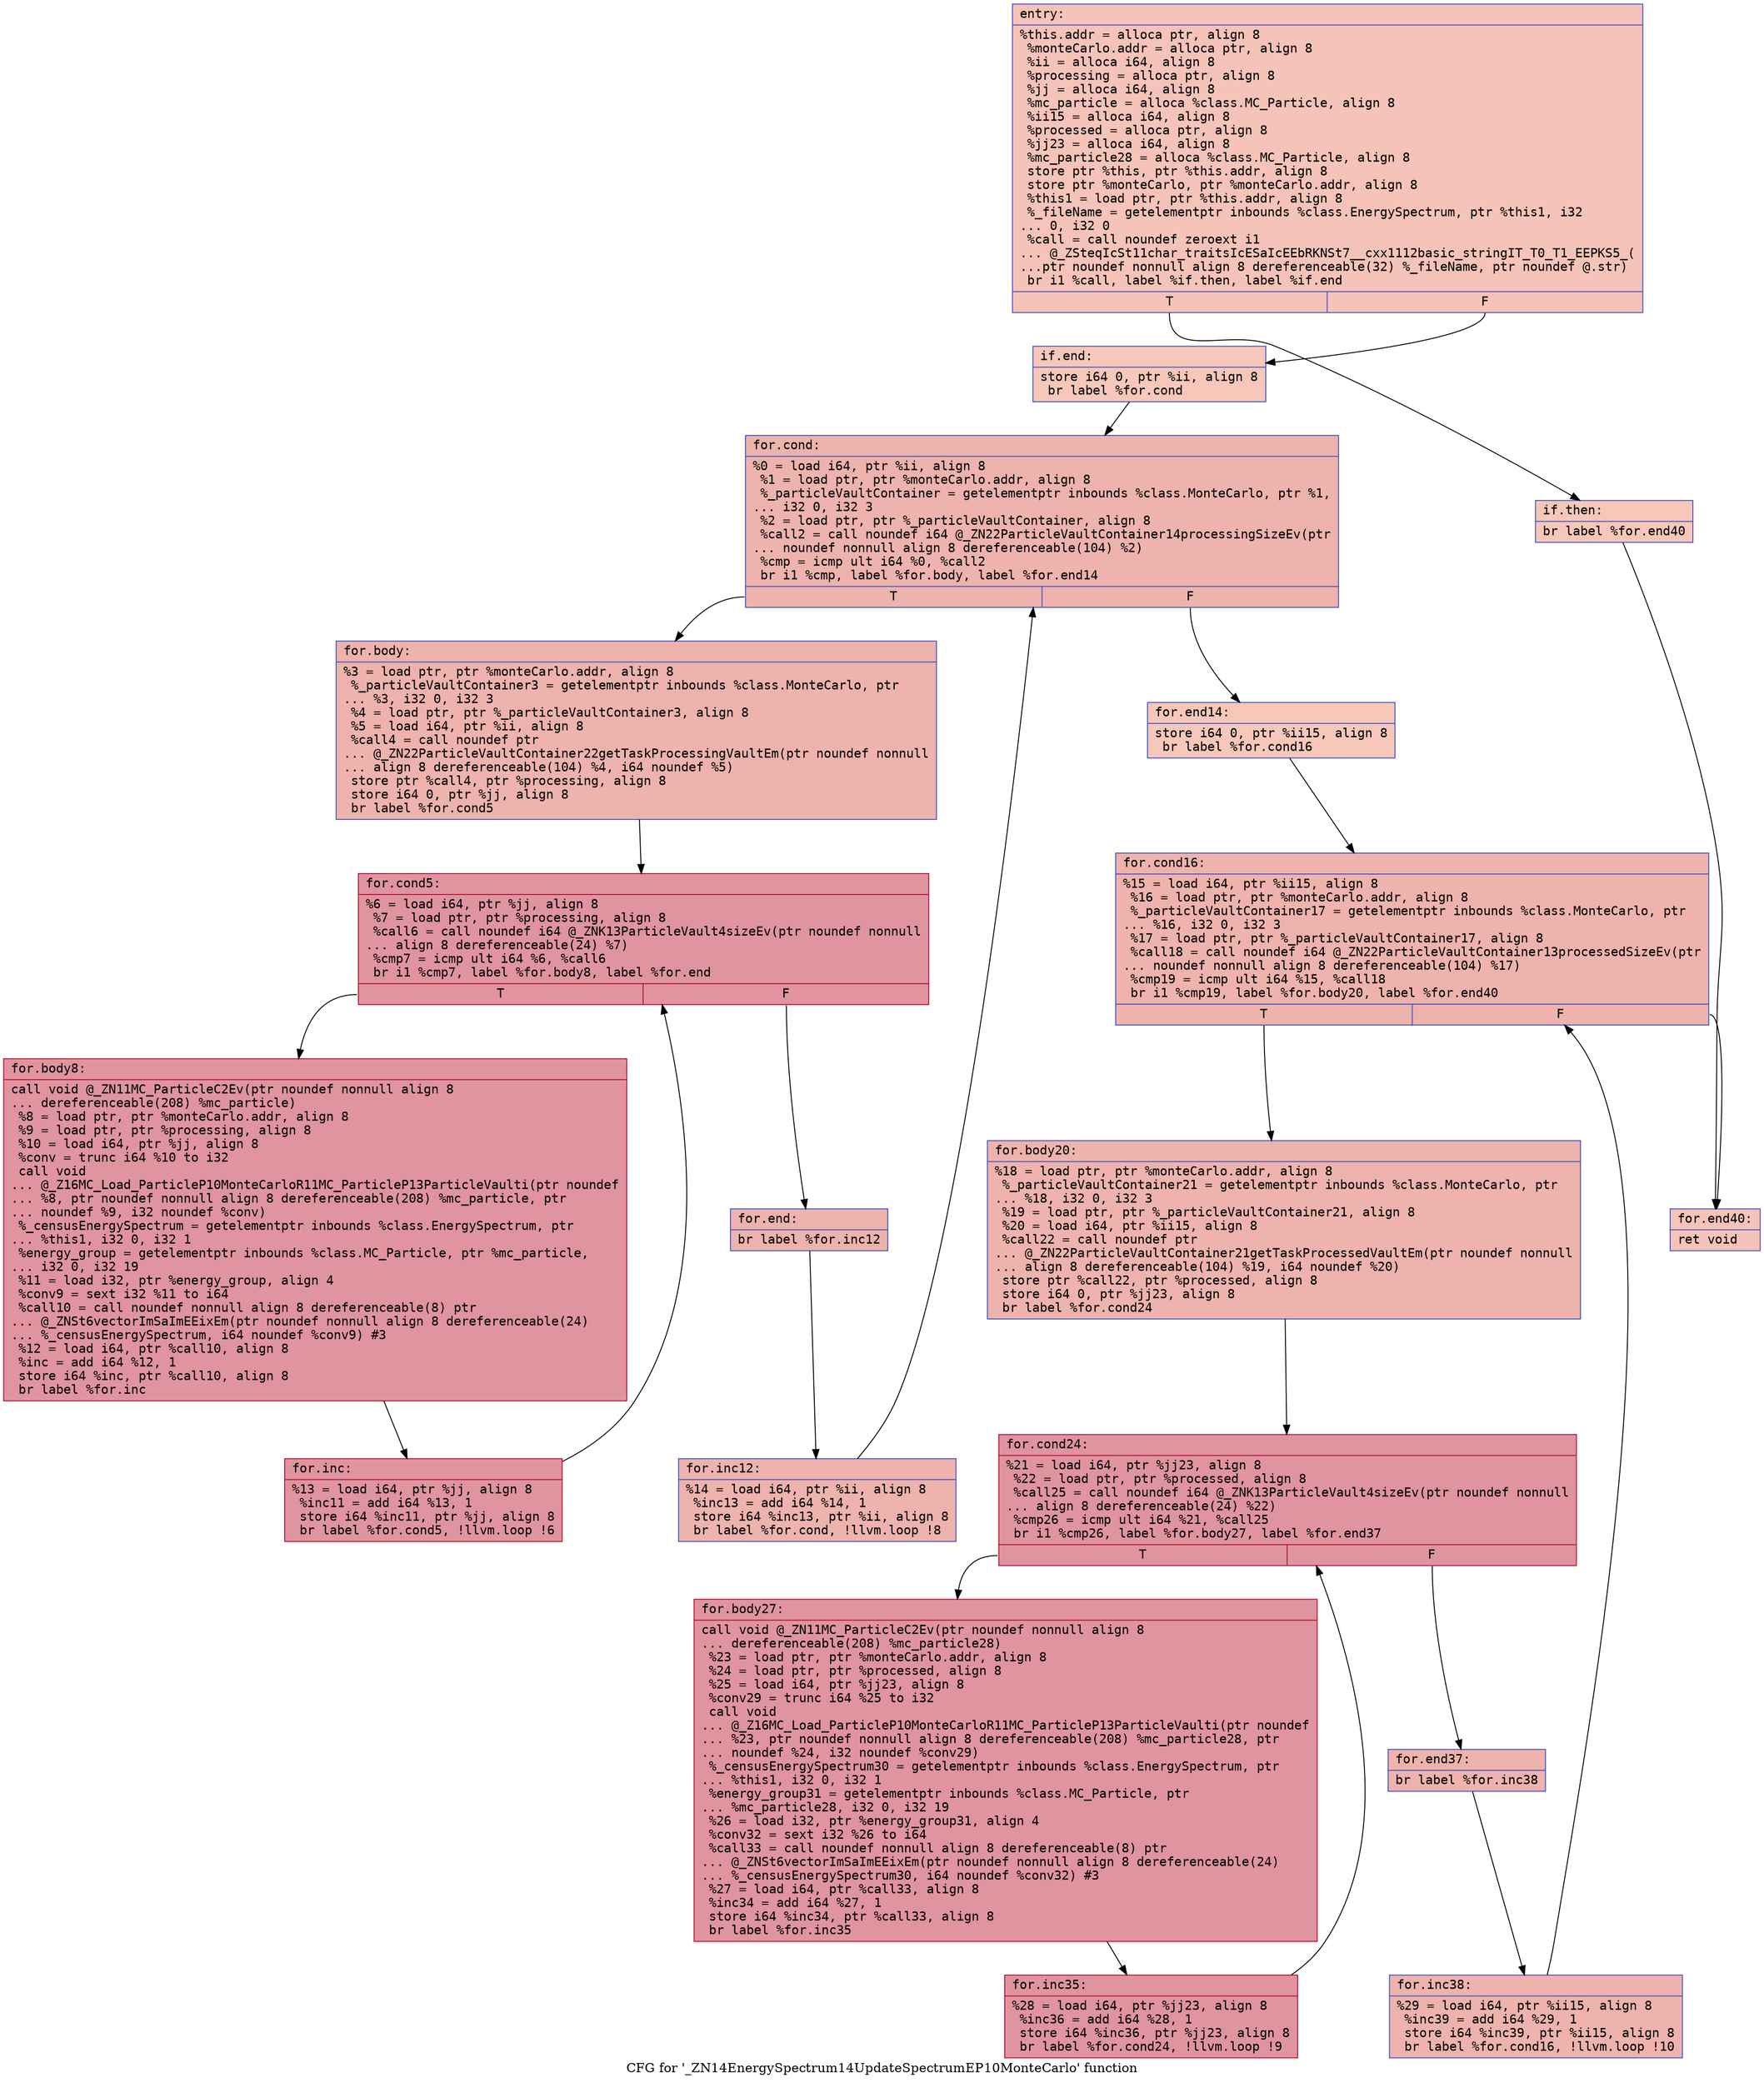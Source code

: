 digraph "CFG for '_ZN14EnergySpectrum14UpdateSpectrumEP10MonteCarlo' function" {
	label="CFG for '_ZN14EnergySpectrum14UpdateSpectrumEP10MonteCarlo' function";

	Node0x565350dfff30 [shape=record,color="#3d50c3ff", style=filled, fillcolor="#e8765c70" fontname="Courier",label="{entry:\l|  %this.addr = alloca ptr, align 8\l  %monteCarlo.addr = alloca ptr, align 8\l  %ii = alloca i64, align 8\l  %processing = alloca ptr, align 8\l  %jj = alloca i64, align 8\l  %mc_particle = alloca %class.MC_Particle, align 8\l  %ii15 = alloca i64, align 8\l  %processed = alloca ptr, align 8\l  %jj23 = alloca i64, align 8\l  %mc_particle28 = alloca %class.MC_Particle, align 8\l  store ptr %this, ptr %this.addr, align 8\l  store ptr %monteCarlo, ptr %monteCarlo.addr, align 8\l  %this1 = load ptr, ptr %this.addr, align 8\l  %_fileName = getelementptr inbounds %class.EnergySpectrum, ptr %this1, i32\l... 0, i32 0\l  %call = call noundef zeroext i1\l... @_ZSteqIcSt11char_traitsIcESaIcEEbRKNSt7__cxx1112basic_stringIT_T0_T1_EEPKS5_(\l...ptr noundef nonnull align 8 dereferenceable(32) %_fileName, ptr noundef @.str)\l  br i1 %call, label %if.then, label %if.end\l|{<s0>T|<s1>F}}"];
	Node0x565350dfff30:s0 -> Node0x565350e01530[tooltip="entry -> if.then\nProbability 50.00%" ];
	Node0x565350dfff30:s1 -> Node0x565350e01580[tooltip="entry -> if.end\nProbability 50.00%" ];
	Node0x565350e01530 [shape=record,color="#3d50c3ff", style=filled, fillcolor="#ec7f6370" fontname="Courier",label="{if.then:\l|  br label %for.end40\l}"];
	Node0x565350e01530 -> Node0x565350e01700[tooltip="if.then -> for.end40\nProbability 100.00%" ];
	Node0x565350e01580 [shape=record,color="#3d50c3ff", style=filled, fillcolor="#ec7f6370" fontname="Courier",label="{if.end:\l|  store i64 0, ptr %ii, align 8\l  br label %for.cond\l}"];
	Node0x565350e01580 -> Node0x565350e018c0[tooltip="if.end -> for.cond\nProbability 100.00%" ];
	Node0x565350e018c0 [shape=record,color="#3d50c3ff", style=filled, fillcolor="#d6524470" fontname="Courier",label="{for.cond:\l|  %0 = load i64, ptr %ii, align 8\l  %1 = load ptr, ptr %monteCarlo.addr, align 8\l  %_particleVaultContainer = getelementptr inbounds %class.MonteCarlo, ptr %1,\l... i32 0, i32 3\l  %2 = load ptr, ptr %_particleVaultContainer, align 8\l  %call2 = call noundef i64 @_ZN22ParticleVaultContainer14processingSizeEv(ptr\l... noundef nonnull align 8 dereferenceable(104) %2)\l  %cmp = icmp ult i64 %0, %call2\l  br i1 %cmp, label %for.body, label %for.end14\l|{<s0>T|<s1>F}}"];
	Node0x565350e018c0:s0 -> Node0x565350e023d0[tooltip="for.cond -> for.body\nProbability 96.88%" ];
	Node0x565350e018c0:s1 -> Node0x565350e02480[tooltip="for.cond -> for.end14\nProbability 3.12%" ];
	Node0x565350e023d0 [shape=record,color="#3d50c3ff", style=filled, fillcolor="#d6524470" fontname="Courier",label="{for.body:\l|  %3 = load ptr, ptr %monteCarlo.addr, align 8\l  %_particleVaultContainer3 = getelementptr inbounds %class.MonteCarlo, ptr\l... %3, i32 0, i32 3\l  %4 = load ptr, ptr %_particleVaultContainer3, align 8\l  %5 = load i64, ptr %ii, align 8\l  %call4 = call noundef ptr\l... @_ZN22ParticleVaultContainer22getTaskProcessingVaultEm(ptr noundef nonnull\l... align 8 dereferenceable(104) %4, i64 noundef %5)\l  store ptr %call4, ptr %processing, align 8\l  store i64 0, ptr %jj, align 8\l  br label %for.cond5\l}"];
	Node0x565350e023d0 -> Node0x565350e02f30[tooltip="for.body -> for.cond5\nProbability 100.00%" ];
	Node0x565350e02f30 [shape=record,color="#b70d28ff", style=filled, fillcolor="#b70d2870" fontname="Courier",label="{for.cond5:\l|  %6 = load i64, ptr %jj, align 8\l  %7 = load ptr, ptr %processing, align 8\l  %call6 = call noundef i64 @_ZNK13ParticleVault4sizeEv(ptr noundef nonnull\l... align 8 dereferenceable(24) %7)\l  %cmp7 = icmp ult i64 %6, %call6\l  br i1 %cmp7, label %for.body8, label %for.end\l|{<s0>T|<s1>F}}"];
	Node0x565350e02f30:s0 -> Node0x565350e043e0[tooltip="for.cond5 -> for.body8\nProbability 96.88%" ];
	Node0x565350e02f30:s1 -> Node0x565350e04490[tooltip="for.cond5 -> for.end\nProbability 3.12%" ];
	Node0x565350e043e0 [shape=record,color="#b70d28ff", style=filled, fillcolor="#b70d2870" fontname="Courier",label="{for.body8:\l|  call void @_ZN11MC_ParticleC2Ev(ptr noundef nonnull align 8\l... dereferenceable(208) %mc_particle)\l  %8 = load ptr, ptr %monteCarlo.addr, align 8\l  %9 = load ptr, ptr %processing, align 8\l  %10 = load i64, ptr %jj, align 8\l  %conv = trunc i64 %10 to i32\l  call void\l... @_Z16MC_Load_ParticleP10MonteCarloR11MC_ParticleP13ParticleVaulti(ptr noundef\l... %8, ptr noundef nonnull align 8 dereferenceable(208) %mc_particle, ptr\l... noundef %9, i32 noundef %conv)\l  %_censusEnergySpectrum = getelementptr inbounds %class.EnergySpectrum, ptr\l... %this1, i32 0, i32 1\l  %energy_group = getelementptr inbounds %class.MC_Particle, ptr %mc_particle,\l... i32 0, i32 19\l  %11 = load i32, ptr %energy_group, align 4\l  %conv9 = sext i32 %11 to i64\l  %call10 = call noundef nonnull align 8 dereferenceable(8) ptr\l... @_ZNSt6vectorImSaImEEixEm(ptr noundef nonnull align 8 dereferenceable(24)\l... %_censusEnergySpectrum, i64 noundef %conv9) #3\l  %12 = load i64, ptr %call10, align 8\l  %inc = add i64 %12, 1\l  store i64 %inc, ptr %call10, align 8\l  br label %for.inc\l}"];
	Node0x565350e043e0 -> Node0x565350e05ce0[tooltip="for.body8 -> for.inc\nProbability 100.00%" ];
	Node0x565350e05ce0 [shape=record,color="#b70d28ff", style=filled, fillcolor="#b70d2870" fontname="Courier",label="{for.inc:\l|  %13 = load i64, ptr %jj, align 8\l  %inc11 = add i64 %13, 1\l  store i64 %inc11, ptr %jj, align 8\l  br label %for.cond5, !llvm.loop !6\l}"];
	Node0x565350e05ce0 -> Node0x565350e02f30[tooltip="for.inc -> for.cond5\nProbability 100.00%" ];
	Node0x565350e04490 [shape=record,color="#3d50c3ff", style=filled, fillcolor="#d6524470" fontname="Courier",label="{for.end:\l|  br label %for.inc12\l}"];
	Node0x565350e04490 -> Node0x565350e06b80[tooltip="for.end -> for.inc12\nProbability 100.00%" ];
	Node0x565350e06b80 [shape=record,color="#3d50c3ff", style=filled, fillcolor="#d6524470" fontname="Courier",label="{for.inc12:\l|  %14 = load i64, ptr %ii, align 8\l  %inc13 = add i64 %14, 1\l  store i64 %inc13, ptr %ii, align 8\l  br label %for.cond, !llvm.loop !8\l}"];
	Node0x565350e06b80 -> Node0x565350e018c0[tooltip="for.inc12 -> for.cond\nProbability 100.00%" ];
	Node0x565350e02480 [shape=record,color="#3d50c3ff", style=filled, fillcolor="#ec7f6370" fontname="Courier",label="{for.end14:\l|  store i64 0, ptr %ii15, align 8\l  br label %for.cond16\l}"];
	Node0x565350e02480 -> Node0x565350e07070[tooltip="for.end14 -> for.cond16\nProbability 100.00%" ];
	Node0x565350e07070 [shape=record,color="#3d50c3ff", style=filled, fillcolor="#d6524470" fontname="Courier",label="{for.cond16:\l|  %15 = load i64, ptr %ii15, align 8\l  %16 = load ptr, ptr %monteCarlo.addr, align 8\l  %_particleVaultContainer17 = getelementptr inbounds %class.MonteCarlo, ptr\l... %16, i32 0, i32 3\l  %17 = load ptr, ptr %_particleVaultContainer17, align 8\l  %call18 = call noundef i64 @_ZN22ParticleVaultContainer13processedSizeEv(ptr\l... noundef nonnull align 8 dereferenceable(104) %17)\l  %cmp19 = icmp ult i64 %15, %call18\l  br i1 %cmp19, label %for.body20, label %for.end40\l|{<s0>T|<s1>F}}"];
	Node0x565350e07070:s0 -> Node0x565350e07700[tooltip="for.cond16 -> for.body20\nProbability 96.88%" ];
	Node0x565350e07070:s1 -> Node0x565350e01700[tooltip="for.cond16 -> for.end40\nProbability 3.12%" ];
	Node0x565350e07700 [shape=record,color="#3d50c3ff", style=filled, fillcolor="#d6524470" fontname="Courier",label="{for.body20:\l|  %18 = load ptr, ptr %monteCarlo.addr, align 8\l  %_particleVaultContainer21 = getelementptr inbounds %class.MonteCarlo, ptr\l... %18, i32 0, i32 3\l  %19 = load ptr, ptr %_particleVaultContainer21, align 8\l  %20 = load i64, ptr %ii15, align 8\l  %call22 = call noundef ptr\l... @_ZN22ParticleVaultContainer21getTaskProcessedVaultEm(ptr noundef nonnull\l... align 8 dereferenceable(104) %19, i64 noundef %20)\l  store ptr %call22, ptr %processed, align 8\l  store i64 0, ptr %jj23, align 8\l  br label %for.cond24\l}"];
	Node0x565350e07700 -> Node0x565350e08420[tooltip="for.body20 -> for.cond24\nProbability 100.00%" ];
	Node0x565350e08420 [shape=record,color="#b70d28ff", style=filled, fillcolor="#b70d2870" fontname="Courier",label="{for.cond24:\l|  %21 = load i64, ptr %jj23, align 8\l  %22 = load ptr, ptr %processed, align 8\l  %call25 = call noundef i64 @_ZNK13ParticleVault4sizeEv(ptr noundef nonnull\l... align 8 dereferenceable(24) %22)\l  %cmp26 = icmp ult i64 %21, %call25\l  br i1 %cmp26, label %for.body27, label %for.end37\l|{<s0>T|<s1>F}}"];
	Node0x565350e08420:s0 -> Node0x565350e08780[tooltip="for.cond24 -> for.body27\nProbability 96.88%" ];
	Node0x565350e08420:s1 -> Node0x565350e087d0[tooltip="for.cond24 -> for.end37\nProbability 3.12%" ];
	Node0x565350e08780 [shape=record,color="#b70d28ff", style=filled, fillcolor="#b70d2870" fontname="Courier",label="{for.body27:\l|  call void @_ZN11MC_ParticleC2Ev(ptr noundef nonnull align 8\l... dereferenceable(208) %mc_particle28)\l  %23 = load ptr, ptr %monteCarlo.addr, align 8\l  %24 = load ptr, ptr %processed, align 8\l  %25 = load i64, ptr %jj23, align 8\l  %conv29 = trunc i64 %25 to i32\l  call void\l... @_Z16MC_Load_ParticleP10MonteCarloR11MC_ParticleP13ParticleVaulti(ptr noundef\l... %23, ptr noundef nonnull align 8 dereferenceable(208) %mc_particle28, ptr\l... noundef %24, i32 noundef %conv29)\l  %_censusEnergySpectrum30 = getelementptr inbounds %class.EnergySpectrum, ptr\l... %this1, i32 0, i32 1\l  %energy_group31 = getelementptr inbounds %class.MC_Particle, ptr\l... %mc_particle28, i32 0, i32 19\l  %26 = load i32, ptr %energy_group31, align 4\l  %conv32 = sext i32 %26 to i64\l  %call33 = call noundef nonnull align 8 dereferenceable(8) ptr\l... @_ZNSt6vectorImSaImEEixEm(ptr noundef nonnull align 8 dereferenceable(24)\l... %_censusEnergySpectrum30, i64 noundef %conv32) #3\l  %27 = load i64, ptr %call33, align 8\l  %inc34 = add i64 %27, 1\l  store i64 %inc34, ptr %call33, align 8\l  br label %for.inc35\l}"];
	Node0x565350e08780 -> Node0x565350e09450[tooltip="for.body27 -> for.inc35\nProbability 100.00%" ];
	Node0x565350e09450 [shape=record,color="#b70d28ff", style=filled, fillcolor="#b70d2870" fontname="Courier",label="{for.inc35:\l|  %28 = load i64, ptr %jj23, align 8\l  %inc36 = add i64 %28, 1\l  store i64 %inc36, ptr %jj23, align 8\l  br label %for.cond24, !llvm.loop !9\l}"];
	Node0x565350e09450 -> Node0x565350e08420[tooltip="for.inc35 -> for.cond24\nProbability 100.00%" ];
	Node0x565350e087d0 [shape=record,color="#3d50c3ff", style=filled, fillcolor="#d6524470" fontname="Courier",label="{for.end37:\l|  br label %for.inc38\l}"];
	Node0x565350e087d0 -> Node0x565350e09860[tooltip="for.end37 -> for.inc38\nProbability 100.00%" ];
	Node0x565350e09860 [shape=record,color="#3d50c3ff", style=filled, fillcolor="#d6524470" fontname="Courier",label="{for.inc38:\l|  %29 = load i64, ptr %ii15, align 8\l  %inc39 = add i64 %29, 1\l  store i64 %inc39, ptr %ii15, align 8\l  br label %for.cond16, !llvm.loop !10\l}"];
	Node0x565350e09860 -> Node0x565350e07070[tooltip="for.inc38 -> for.cond16\nProbability 100.00%" ];
	Node0x565350e01700 [shape=record,color="#3d50c3ff", style=filled, fillcolor="#e8765c70" fontname="Courier",label="{for.end40:\l|  ret void\l}"];
}
